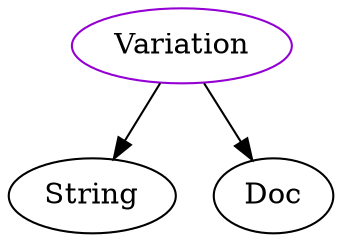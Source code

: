 digraph variation{
Variation -> String;
Variation -> Doc;
Variation	[shape=oval, color=darkviolet, label="Variation"];
}
